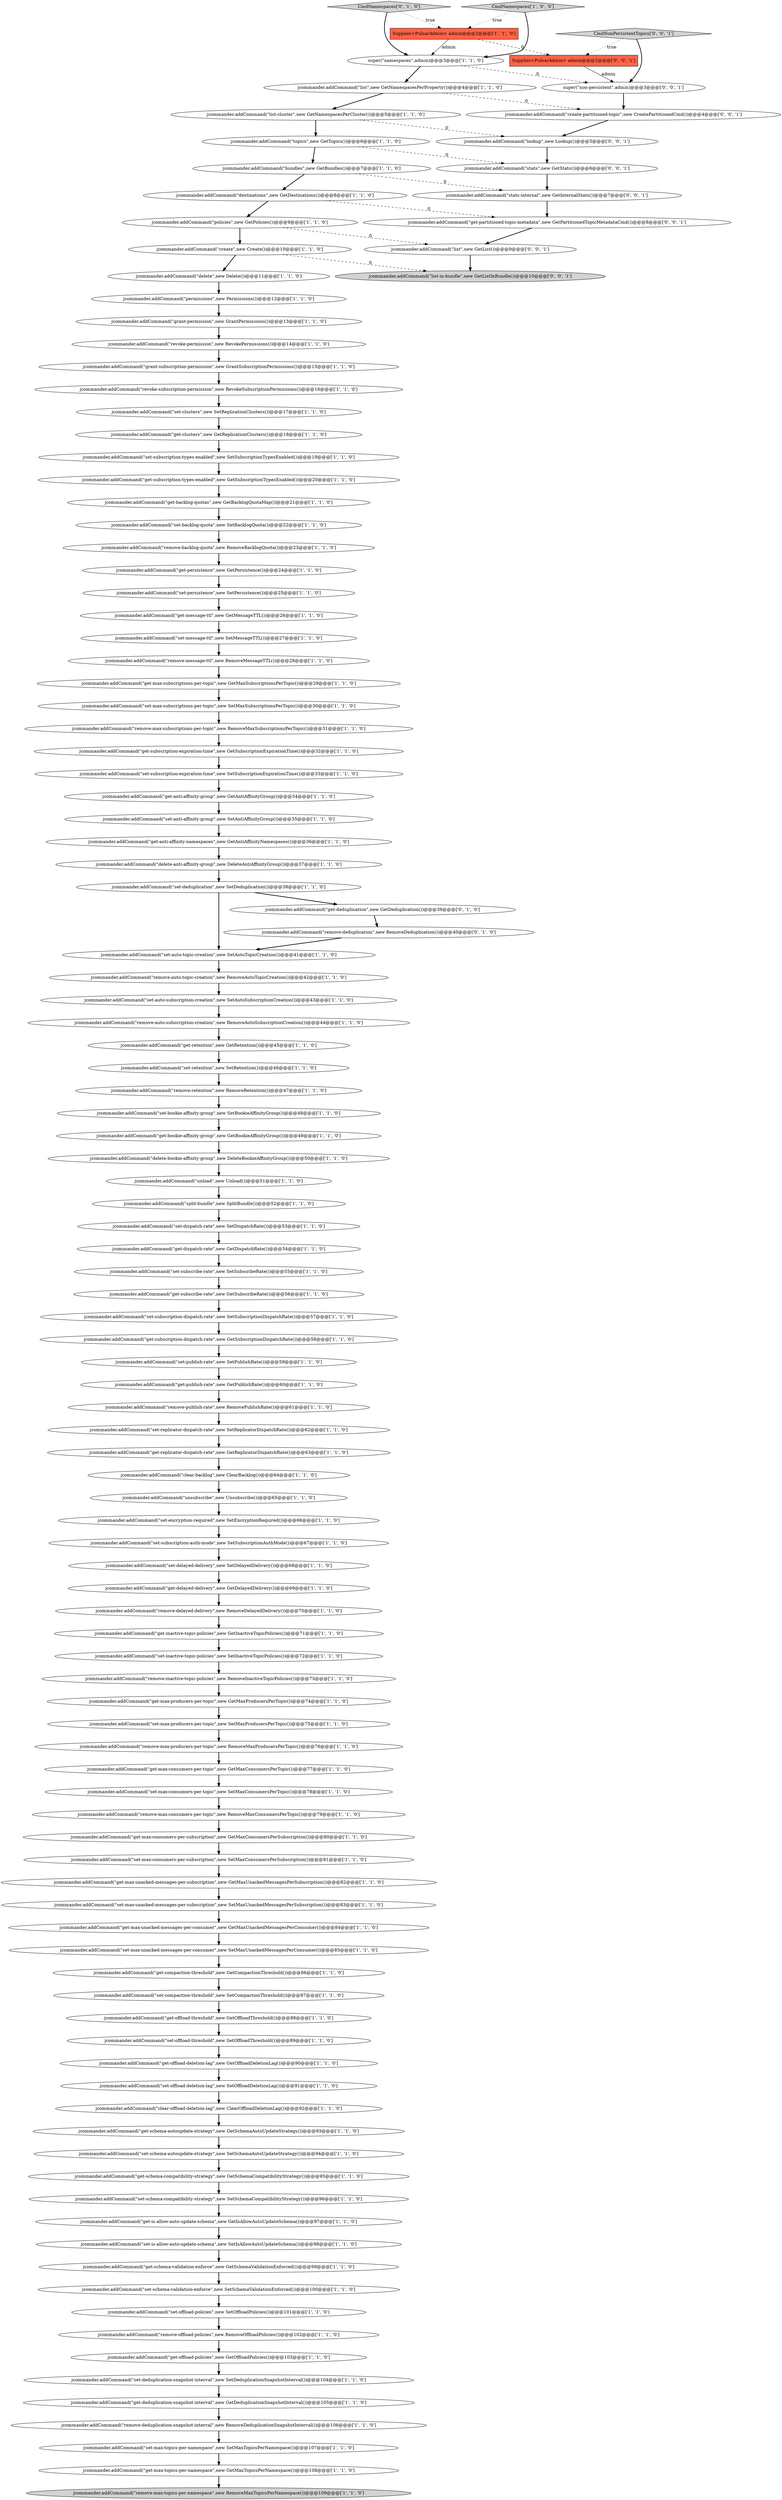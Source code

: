 digraph {
79 [style = filled, label = "jcommander.addCommand(\"set-dispatch-rate\",new SetDispatchRate())@@@53@@@['1', '1', '0']", fillcolor = white, shape = ellipse image = "AAA0AAABBB1BBB"];
21 [style = filled, label = "jcommander.addCommand(\"permissions\",new Permissions())@@@12@@@['1', '1', '0']", fillcolor = white, shape = ellipse image = "AAA0AAABBB1BBB"];
91 [style = filled, label = "jcommander.addCommand(\"get-max-unacked-messages-per-subscription\",new GetMaxUnackedMessagesPerSubscription())@@@82@@@['1', '1', '0']", fillcolor = white, shape = ellipse image = "AAA0AAABBB1BBB"];
74 [style = filled, label = "jcommander.addCommand(\"get-replicator-dispatch-rate\",new GetReplicatorDispatchRate())@@@63@@@['1', '1', '0']", fillcolor = white, shape = ellipse image = "AAA0AAABBB1BBB"];
75 [style = filled, label = "jcommander.addCommand(\"get-subscription-expiration-time\",new GetSubscriptionExpirationTime())@@@32@@@['1', '1', '0']", fillcolor = white, shape = ellipse image = "AAA0AAABBB1BBB"];
6 [style = filled, label = "jcommander.addCommand(\"set-max-topics-per-namespace\",new SetMaxTopicsPerNamespace())@@@107@@@['1', '1', '0']", fillcolor = white, shape = ellipse image = "AAA0AAABBB1BBB"];
82 [style = filled, label = "jcommander.addCommand(\"remove-offload-policies\",new RemoveOffloadPolicies())@@@102@@@['1', '1', '0']", fillcolor = white, shape = ellipse image = "AAA0AAABBB1BBB"];
20 [style = filled, label = "jcommander.addCommand(\"set-schema-compatibility-strategy\",new SetSchemaCompatibilityStrategy())@@@96@@@['1', '1', '0']", fillcolor = white, shape = ellipse image = "AAA0AAABBB1BBB"];
37 [style = filled, label = "jcommander.addCommand(\"delete\",new Delete())@@@11@@@['1', '1', '0']", fillcolor = white, shape = ellipse image = "AAA0AAABBB1BBB"];
27 [style = filled, label = "jcommander.addCommand(\"get-schema-autoupdate-strategy\",new GetSchemaAutoUpdateStrategy())@@@93@@@['1', '1', '0']", fillcolor = white, shape = ellipse image = "AAA0AAABBB1BBB"];
43 [style = filled, label = "jcommander.addCommand(\"set-schema-autoupdate-strategy\",new SetSchemaAutoUpdateStrategy())@@@94@@@['1', '1', '0']", fillcolor = white, shape = ellipse image = "AAA0AAABBB1BBB"];
55 [style = filled, label = "Supplier<PulsarAdmin> admin@@@2@@@['1', '1', '0']", fillcolor = tomato, shape = box image = "AAA0AAABBB1BBB"];
53 [style = filled, label = "jcommander.addCommand(\"topics\",new GetTopics())@@@6@@@['1', '1', '0']", fillcolor = white, shape = ellipse image = "AAA0AAABBB1BBB"];
49 [style = filled, label = "jcommander.addCommand(\"get-publish-rate\",new GetPublishRate())@@@60@@@['1', '1', '0']", fillcolor = white, shape = ellipse image = "AAA0AAABBB1BBB"];
18 [style = filled, label = "jcommander.addCommand(\"remove-max-subscriptions-per-topic\",new RemoveMaxSubscriptionsPerTopic())@@@31@@@['1', '1', '0']", fillcolor = white, shape = ellipse image = "AAA0AAABBB1BBB"];
69 [style = filled, label = "jcommander.addCommand(\"remove-retention\",new RemoveRetention())@@@47@@@['1', '1', '0']", fillcolor = white, shape = ellipse image = "AAA0AAABBB1BBB"];
66 [style = filled, label = "jcommander.addCommand(\"set-max-unacked-messages-per-consumer\",new SetMaxUnackedMessagesPerConsumer())@@@85@@@['1', '1', '0']", fillcolor = white, shape = ellipse image = "AAA0AAABBB1BBB"];
22 [style = filled, label = "jcommander.addCommand(\"set-inactive-topic-policies\",new SetInactiveTopicPolicies())@@@72@@@['1', '1', '0']", fillcolor = white, shape = ellipse image = "AAA0AAABBB1BBB"];
96 [style = filled, label = "jcommander.addCommand(\"grant-permission\",new GrantPermissions())@@@13@@@['1', '1', '0']", fillcolor = white, shape = ellipse image = "AAA0AAABBB1BBB"];
13 [style = filled, label = "jcommander.addCommand(\"set-subscribe-rate\",new SetSubscribeRate())@@@55@@@['1', '1', '0']", fillcolor = white, shape = ellipse image = "AAA0AAABBB1BBB"];
85 [style = filled, label = "jcommander.addCommand(\"list-cluster\",new GetNamespacesPerCluster())@@@5@@@['1', '1', '0']", fillcolor = white, shape = ellipse image = "AAA0AAABBB1BBB"];
42 [style = filled, label = "jcommander.addCommand(\"set-replicator-dispatch-rate\",new SetReplicatorDispatchRate())@@@62@@@['1', '1', '0']", fillcolor = white, shape = ellipse image = "AAA0AAABBB1BBB"];
63 [style = filled, label = "super(\"namespaces\",admin)@@@3@@@['1', '1', '0']", fillcolor = white, shape = ellipse image = "AAA0AAABBB1BBB"];
72 [style = filled, label = "jcommander.addCommand(\"get-retention\",new GetRetention())@@@45@@@['1', '1', '0']", fillcolor = white, shape = ellipse image = "AAA0AAABBB1BBB"];
83 [style = filled, label = "jcommander.addCommand(\"set-anti-affinity-group\",new SetAntiAffinityGroup())@@@35@@@['1', '1', '0']", fillcolor = white, shape = ellipse image = "AAA0AAABBB1BBB"];
24 [style = filled, label = "jcommander.addCommand(\"remove-delayed-delivery\",new RemoveDelayedDelivery())@@@70@@@['1', '1', '0']", fillcolor = white, shape = ellipse image = "AAA0AAABBB1BBB"];
0 [style = filled, label = "jcommander.addCommand(\"set-max-subscriptions-per-topic\",new SetMaxSubscriptionsPerTopic())@@@30@@@['1', '1', '0']", fillcolor = white, shape = ellipse image = "AAA0AAABBB1BBB"];
70 [style = filled, label = "jcommander.addCommand(\"get-deduplication-snapshot-interval\",new GetDeduplicationSnapshotInterval())@@@105@@@['1', '1', '0']", fillcolor = white, shape = ellipse image = "AAA0AAABBB1BBB"];
7 [style = filled, label = "jcommander.addCommand(\"get-backlog-quotas\",new GetBacklogQuotaMap())@@@21@@@['1', '1', '0']", fillcolor = white, shape = ellipse image = "AAA0AAABBB1BBB"];
76 [style = filled, label = "jcommander.addCommand(\"delete-anti-affinity-group\",new DeleteAntiAffinityGroup())@@@37@@@['1', '1', '0']", fillcolor = white, shape = ellipse image = "AAA0AAABBB1BBB"];
61 [style = filled, label = "jcommander.addCommand(\"revoke-permission\",new RevokePermissions())@@@14@@@['1', '1', '0']", fillcolor = white, shape = ellipse image = "AAA0AAABBB1BBB"];
30 [style = filled, label = "jcommander.addCommand(\"set-auto-topic-creation\",new SetAutoTopicCreation())@@@41@@@['1', '1', '0']", fillcolor = white, shape = ellipse image = "AAA0AAABBB1BBB"];
109 [style = filled, label = "CmdNamespaces['0', '1', '0']", fillcolor = lightgray, shape = diamond image = "AAA0AAABBB2BBB"];
19 [style = filled, label = "jcommander.addCommand(\"set-deduplication\",new SetDeduplication())@@@38@@@['1', '1', '0']", fillcolor = white, shape = ellipse image = "AAA0AAABBB1BBB"];
44 [style = filled, label = "jcommander.addCommand(\"get-message-ttl\",new GetMessageTTL())@@@26@@@['1', '1', '0']", fillcolor = white, shape = ellipse image = "AAA0AAABBB1BBB"];
2 [style = filled, label = "jcommander.addCommand(\"clear-offload-deletion-lag\",new ClearOffloadDeletionLag())@@@92@@@['1', '1', '0']", fillcolor = white, shape = ellipse image = "AAA0AAABBB1BBB"];
28 [style = filled, label = "jcommander.addCommand(\"get-offload-threshold\",new GetOffloadThreshold())@@@88@@@['1', '1', '0']", fillcolor = white, shape = ellipse image = "AAA0AAABBB1BBB"];
95 [style = filled, label = "jcommander.addCommand(\"set-retention\",new SetRetention())@@@46@@@['1', '1', '0']", fillcolor = white, shape = ellipse image = "AAA0AAABBB1BBB"];
98 [style = filled, label = "jcommander.addCommand(\"bundles\",new GetBundles())@@@7@@@['1', '1', '0']", fillcolor = white, shape = ellipse image = "AAA0AAABBB1BBB"];
71 [style = filled, label = "jcommander.addCommand(\"set-auto-subscription-creation\",new SetAutoSubscriptionCreation())@@@43@@@['1', '1', '0']", fillcolor = white, shape = ellipse image = "AAA0AAABBB1BBB"];
67 [style = filled, label = "jcommander.addCommand(\"remove-max-topics-per-namespace\",new RemoveMaxTopicsPerNamespace())@@@109@@@['1', '1', '0']", fillcolor = lightgray, shape = ellipse image = "AAA0AAABBB1BBB"];
104 [style = filled, label = "jcommander.addCommand(\"set-backlog-quota\",new SetBacklogQuota())@@@22@@@['1', '1', '0']", fillcolor = white, shape = ellipse image = "AAA0AAABBB1BBB"];
119 [style = filled, label = "jcommander.addCommand(\"stats\",new GetStats())@@@6@@@['0', '0', '1']", fillcolor = white, shape = ellipse image = "AAA0AAABBB3BBB"];
26 [style = filled, label = "jcommander.addCommand(\"set-subscription-types-enabled\",new SetSubscriptionTypesEnabled())@@@19@@@['1', '1', '0']", fillcolor = white, shape = ellipse image = "AAA0AAABBB1BBB"];
101 [style = filled, label = "jcommander.addCommand(\"set-subscription-dispatch-rate\",new SetSubscriptionDispatchRate())@@@57@@@['1', '1', '0']", fillcolor = white, shape = ellipse image = "AAA0AAABBB1BBB"];
25 [style = filled, label = "jcommander.addCommand(\"set-deduplication-snapshot-interval\",new SetDeduplicationSnapshotInterval())@@@104@@@['1', '1', '0']", fillcolor = white, shape = ellipse image = "AAA0AAABBB1BBB"];
41 [style = filled, label = "jcommander.addCommand(\"list\",new GetNamespacesPerProperty())@@@4@@@['1', '1', '0']", fillcolor = white, shape = ellipse image = "AAA0AAABBB1BBB"];
15 [style = filled, label = "jcommander.addCommand(\"set-offload-policies\",new SetOffloadPolicies())@@@101@@@['1', '1', '0']", fillcolor = white, shape = ellipse image = "AAA0AAABBB1BBB"];
68 [style = filled, label = "jcommander.addCommand(\"policies\",new GetPolicies())@@@9@@@['1', '1', '0']", fillcolor = white, shape = ellipse image = "AAA0AAABBB1BBB"];
87 [style = filled, label = "jcommander.addCommand(\"get-anti-affinity-namespaces\",new GetAntiAffinityNamespaces())@@@36@@@['1', '1', '0']", fillcolor = white, shape = ellipse image = "AAA0AAABBB1BBB"];
111 [style = filled, label = "CmdNonPersistentTopics['0', '0', '1']", fillcolor = lightgray, shape = diamond image = "AAA0AAABBB3BBB"];
17 [style = filled, label = "jcommander.addCommand(\"remove-max-consumers-per-topic\",new RemoveMaxConsumersPerTopic())@@@79@@@['1', '1', '0']", fillcolor = white, shape = ellipse image = "AAA0AAABBB1BBB"];
64 [style = filled, label = "jcommander.addCommand(\"unsubscribe\",new Unsubscribe())@@@65@@@['1', '1', '0']", fillcolor = white, shape = ellipse image = "AAA0AAABBB1BBB"];
113 [style = filled, label = "jcommander.addCommand(\"lookup\",new Lookup())@@@5@@@['0', '0', '1']", fillcolor = white, shape = ellipse image = "AAA0AAABBB3BBB"];
5 [style = filled, label = "jcommander.addCommand(\"get-max-subscriptions-per-topic\",new GetMaxSubscriptionsPerTopic())@@@29@@@['1', '1', '0']", fillcolor = white, shape = ellipse image = "AAA0AAABBB1BBB"];
52 [style = filled, label = "jcommander.addCommand(\"remove-max-producers-per-topic\",new RemoveMaxProducersPerTopic())@@@76@@@['1', '1', '0']", fillcolor = white, shape = ellipse image = "AAA0AAABBB1BBB"];
29 [style = filled, label = "jcommander.addCommand(\"set-subscription-auth-mode\",new SetSubscriptionAuthMode())@@@67@@@['1', '1', '0']", fillcolor = white, shape = ellipse image = "AAA0AAABBB1BBB"];
58 [style = filled, label = "jcommander.addCommand(\"get-anti-affinity-group\",new GetAntiAffinityGroup())@@@34@@@['1', '1', '0']", fillcolor = white, shape = ellipse image = "AAA0AAABBB1BBB"];
14 [style = filled, label = "jcommander.addCommand(\"remove-backlog-quota\",new RemoveBacklogQuota())@@@23@@@['1', '1', '0']", fillcolor = white, shape = ellipse image = "AAA0AAABBB1BBB"];
57 [style = filled, label = "jcommander.addCommand(\"set-schema-validation-enforce\",new SetSchemaValidationEnforced())@@@100@@@['1', '1', '0']", fillcolor = white, shape = ellipse image = "AAA0AAABBB1BBB"];
65 [style = filled, label = "jcommander.addCommand(\"set-persistence\",new SetPersistence())@@@25@@@['1', '1', '0']", fillcolor = white, shape = ellipse image = "AAA0AAABBB1BBB"];
110 [style = filled, label = "jcommander.addCommand(\"list\",new GetList())@@@9@@@['0', '0', '1']", fillcolor = white, shape = ellipse image = "AAA0AAABBB3BBB"];
100 [style = filled, label = "jcommander.addCommand(\"get-max-consumers-per-topic\",new GetMaxConsumersPerTopic())@@@77@@@['1', '1', '0']", fillcolor = white, shape = ellipse image = "AAA0AAABBB1BBB"];
47 [style = filled, label = "jcommander.addCommand(\"get-offload-deletion-lag\",new GetOffloadDeletionLag())@@@90@@@['1', '1', '0']", fillcolor = white, shape = ellipse image = "AAA0AAABBB1BBB"];
99 [style = filled, label = "jcommander.addCommand(\"get-subscribe-rate\",new GetSubscribeRate())@@@56@@@['1', '1', '0']", fillcolor = white, shape = ellipse image = "AAA0AAABBB1BBB"];
35 [style = filled, label = "jcommander.addCommand(\"get-subscription-dispatch-rate\",new GetSubscriptionDispatchRate())@@@58@@@['1', '1', '0']", fillcolor = white, shape = ellipse image = "AAA0AAABBB1BBB"];
93 [style = filled, label = "jcommander.addCommand(\"split-bundle\",new SplitBundle())@@@52@@@['1', '1', '0']", fillcolor = white, shape = ellipse image = "AAA0AAABBB1BBB"];
105 [style = filled, label = "jcommander.addCommand(\"get-inactive-topic-policies\",new GetInactiveTopicPolicies())@@@71@@@['1', '1', '0']", fillcolor = white, shape = ellipse image = "AAA0AAABBB1BBB"];
16 [style = filled, label = "jcommander.addCommand(\"set-max-consumers-per-subscription\",new SetMaxConsumersPerSubscription())@@@81@@@['1', '1', '0']", fillcolor = white, shape = ellipse image = "AAA0AAABBB1BBB"];
115 [style = filled, label = "jcommander.addCommand(\"get-partitioned-topic-metadata\",new GetPartitionedTopicMetadataCmd())@@@8@@@['0', '0', '1']", fillcolor = white, shape = ellipse image = "AAA0AAABBB3BBB"];
73 [style = filled, label = "jcommander.addCommand(\"set-delayed-delivery\",new SetDelayedDelivery())@@@68@@@['1', '1', '0']", fillcolor = white, shape = ellipse image = "AAA0AAABBB1BBB"];
62 [style = filled, label = "jcommander.addCommand(\"get-max-producers-per-topic\",new GetMaxProducersPerTopic())@@@74@@@['1', '1', '0']", fillcolor = white, shape = ellipse image = "AAA0AAABBB1BBB"];
90 [style = filled, label = "jcommander.addCommand(\"set-encryption-required\",new SetEncryptionRequired())@@@66@@@['1', '1', '0']", fillcolor = white, shape = ellipse image = "AAA0AAABBB1BBB"];
1 [style = filled, label = "jcommander.addCommand(\"get-subscription-types-enabled\",new GetSubscriptionTypesEnabled())@@@20@@@['1', '1', '0']", fillcolor = white, shape = ellipse image = "AAA0AAABBB1BBB"];
36 [style = filled, label = "jcommander.addCommand(\"get-offload-policies\",new GetOffloadPolicies())@@@103@@@['1', '1', '0']", fillcolor = white, shape = ellipse image = "AAA0AAABBB1BBB"];
56 [style = filled, label = "jcommander.addCommand(\"create\",new Create())@@@10@@@['1', '1', '0']", fillcolor = white, shape = ellipse image = "AAA0AAABBB1BBB"];
45 [style = filled, label = "jcommander.addCommand(\"set-message-ttl\",new SetMessageTTL())@@@27@@@['1', '1', '0']", fillcolor = white, shape = ellipse image = "AAA0AAABBB1BBB"];
39 [style = filled, label = "jcommander.addCommand(\"get-schema-compatibility-strategy\",new GetSchemaCompatibilityStrategy())@@@95@@@['1', '1', '0']", fillcolor = white, shape = ellipse image = "AAA0AAABBB1BBB"];
60 [style = filled, label = "jcommander.addCommand(\"remove-auto-topic-creation\",new RemoveAutoTopicCreation())@@@42@@@['1', '1', '0']", fillcolor = white, shape = ellipse image = "AAA0AAABBB1BBB"];
81 [style = filled, label = "jcommander.addCommand(\"grant-subscription-permission\",new GrantSubscriptionPermissions())@@@15@@@['1', '1', '0']", fillcolor = white, shape = ellipse image = "AAA0AAABBB1BBB"];
94 [style = filled, label = "jcommander.addCommand(\"set-is-allow-auto-update-schema\",new SetIsAllowAutoUpdateSchema())@@@98@@@['1', '1', '0']", fillcolor = white, shape = ellipse image = "AAA0AAABBB1BBB"];
102 [style = filled, label = "jcommander.addCommand(\"get-is-allow-auto-update-schema\",new GetIsAllowAutoUpdateSchema())@@@97@@@['1', '1', '0']", fillcolor = white, shape = ellipse image = "AAA0AAABBB1BBB"];
9 [style = filled, label = "jcommander.addCommand(\"set-max-unacked-messages-per-subscription\",new SetMaxUnackedMessagesPerSubscription())@@@83@@@['1', '1', '0']", fillcolor = white, shape = ellipse image = "AAA0AAABBB1BBB"];
38 [style = filled, label = "jcommander.addCommand(\"remove-deduplication-snapshot-interval\",new RemoveDeduplicationSnapshotInterval())@@@106@@@['1', '1', '0']", fillcolor = white, shape = ellipse image = "AAA0AAABBB1BBB"];
92 [style = filled, label = "jcommander.addCommand(\"get-persistence\",new GetPersistence())@@@24@@@['1', '1', '0']", fillcolor = white, shape = ellipse image = "AAA0AAABBB1BBB"];
88 [style = filled, label = "jcommander.addCommand(\"get-bookie-affinity-group\",new GetBookieAffinityGroup())@@@49@@@['1', '1', '0']", fillcolor = white, shape = ellipse image = "AAA0AAABBB1BBB"];
78 [style = filled, label = "jcommander.addCommand(\"remove-publish-rate\",new RemovePublishRate())@@@61@@@['1', '1', '0']", fillcolor = white, shape = ellipse image = "AAA0AAABBB1BBB"];
50 [style = filled, label = "jcommander.addCommand(\"remove-message-ttl\",new RemoveMessageTTL())@@@28@@@['1', '1', '0']", fillcolor = white, shape = ellipse image = "AAA0AAABBB1BBB"];
40 [style = filled, label = "jcommander.addCommand(\"get-schema-validation-enforce\",new GetSchemaValidationEnforced())@@@99@@@['1', '1', '0']", fillcolor = white, shape = ellipse image = "AAA0AAABBB1BBB"];
51 [style = filled, label = "jcommander.addCommand(\"set-publish-rate\",new SetPublishRate())@@@59@@@['1', '1', '0']", fillcolor = white, shape = ellipse image = "AAA0AAABBB1BBB"];
97 [style = filled, label = "jcommander.addCommand(\"get-delayed-delivery\",new GetDelayedDelivery())@@@69@@@['1', '1', '0']", fillcolor = white, shape = ellipse image = "AAA0AAABBB1BBB"];
54 [style = filled, label = "jcommander.addCommand(\"get-max-unacked-messages-per-consumer\",new GetMaxUnackedMessagesPerConsumer())@@@84@@@['1', '1', '0']", fillcolor = white, shape = ellipse image = "AAA0AAABBB1BBB"];
114 [style = filled, label = "Supplier<PulsarAdmin> admin@@@2@@@['0', '0', '1']", fillcolor = tomato, shape = box image = "AAA0AAABBB3BBB"];
46 [style = filled, label = "jcommander.addCommand(\"clear-backlog\",new ClearBacklog())@@@64@@@['1', '1', '0']", fillcolor = white, shape = ellipse image = "AAA0AAABBB1BBB"];
80 [style = filled, label = "CmdNamespaces['1', '0', '0']", fillcolor = lightgray, shape = diamond image = "AAA0AAABBB1BBB"];
117 [style = filled, label = "jcommander.addCommand(\"stats-internal\",new GetInternalStats())@@@7@@@['0', '0', '1']", fillcolor = white, shape = ellipse image = "AAA0AAABBB3BBB"];
31 [style = filled, label = "jcommander.addCommand(\"set-max-consumers-per-topic\",new SetMaxConsumersPerTopic())@@@78@@@['1', '1', '0']", fillcolor = white, shape = ellipse image = "AAA0AAABBB1BBB"];
3 [style = filled, label = "jcommander.addCommand(\"get-max-topics-per-namespace\",new GetMaxTopicsPerNamespace())@@@108@@@['1', '1', '0']", fillcolor = white, shape = ellipse image = "AAA0AAABBB1BBB"];
116 [style = filled, label = "jcommander.addCommand(\"create-partitioned-topic\",new CreatePartitionedCmd())@@@4@@@['0', '0', '1']", fillcolor = white, shape = ellipse image = "AAA0AAABBB3BBB"];
33 [style = filled, label = "jcommander.addCommand(\"revoke-subscription-permission\",new RevokeSubscriptionPermissions())@@@16@@@['1', '1', '0']", fillcolor = white, shape = ellipse image = "AAA0AAABBB1BBB"];
34 [style = filled, label = "jcommander.addCommand(\"set-offload-threshold\",new SetOffloadThreshold())@@@89@@@['1', '1', '0']", fillcolor = white, shape = ellipse image = "AAA0AAABBB1BBB"];
59 [style = filled, label = "jcommander.addCommand(\"delete-bookie-affinity-group\",new DeleteBookieAffinityGroup())@@@50@@@['1', '1', '0']", fillcolor = white, shape = ellipse image = "AAA0AAABBB1BBB"];
84 [style = filled, label = "jcommander.addCommand(\"get-max-consumers-per-subscription\",new GetMaxConsumersPerSubscription())@@@80@@@['1', '1', '0']", fillcolor = white, shape = ellipse image = "AAA0AAABBB1BBB"];
11 [style = filled, label = "jcommander.addCommand(\"unload\",new Unload())@@@51@@@['1', '1', '0']", fillcolor = white, shape = ellipse image = "AAA0AAABBB1BBB"];
8 [style = filled, label = "jcommander.addCommand(\"get-clusters\",new GetReplicationClusters())@@@18@@@['1', '1', '0']", fillcolor = white, shape = ellipse image = "AAA0AAABBB1BBB"];
106 [style = filled, label = "jcommander.addCommand(\"set-max-producers-per-topic\",new SetMaxProducersPerTopic())@@@75@@@['1', '1', '0']", fillcolor = white, shape = ellipse image = "AAA0AAABBB1BBB"];
103 [style = filled, label = "jcommander.addCommand(\"remove-auto-subscription-creation\",new RemoveAutoSubscriptionCreation())@@@44@@@['1', '1', '0']", fillcolor = white, shape = ellipse image = "AAA0AAABBB1BBB"];
112 [style = filled, label = "super(\"non-persistent\",admin)@@@3@@@['0', '0', '1']", fillcolor = white, shape = ellipse image = "AAA0AAABBB3BBB"];
118 [style = filled, label = "jcommander.addCommand(\"list-in-bundle\",new GetListInBundle())@@@10@@@['0', '0', '1']", fillcolor = lightgray, shape = ellipse image = "AAA0AAABBB3BBB"];
107 [style = filled, label = "jcommander.addCommand(\"remove-deduplication\",new RemoveDeduplication())@@@40@@@['0', '1', '0']", fillcolor = white, shape = ellipse image = "AAA1AAABBB2BBB"];
10 [style = filled, label = "jcommander.addCommand(\"set-bookie-affinity-group\",new SetBookieAffinityGroup())@@@48@@@['1', '1', '0']", fillcolor = white, shape = ellipse image = "AAA0AAABBB1BBB"];
12 [style = filled, label = "jcommander.addCommand(\"remove-inactive-topic-policies\",new RemoveInactiveTopicPolicies())@@@73@@@['1', '1', '0']", fillcolor = white, shape = ellipse image = "AAA0AAABBB1BBB"];
86 [style = filled, label = "jcommander.addCommand(\"set-subscription-expiration-time\",new SetSubscriptionExpirationTime())@@@33@@@['1', '1', '0']", fillcolor = white, shape = ellipse image = "AAA0AAABBB1BBB"];
32 [style = filled, label = "jcommander.addCommand(\"destinations\",new GetDestinations())@@@8@@@['1', '1', '0']", fillcolor = white, shape = ellipse image = "AAA0AAABBB1BBB"];
108 [style = filled, label = "jcommander.addCommand(\"get-deduplication\",new GetDeduplication())@@@39@@@['0', '1', '0']", fillcolor = white, shape = ellipse image = "AAA1AAABBB2BBB"];
77 [style = filled, label = "jcommander.addCommand(\"set-compaction-threshold\",new SetCompactionThreshold())@@@87@@@['1', '1', '0']", fillcolor = white, shape = ellipse image = "AAA0AAABBB1BBB"];
89 [style = filled, label = "jcommander.addCommand(\"get-dispatch-rate\",new GetDispatchRate())@@@54@@@['1', '1', '0']", fillcolor = white, shape = ellipse image = "AAA0AAABBB1BBB"];
48 [style = filled, label = "jcommander.addCommand(\"set-offload-deletion-lag\",new SetOffloadDeletionLag())@@@91@@@['1', '1', '0']", fillcolor = white, shape = ellipse image = "AAA0AAABBB1BBB"];
4 [style = filled, label = "jcommander.addCommand(\"get-compaction-threshold\",new GetCompactionThreshold())@@@86@@@['1', '1', '0']", fillcolor = white, shape = ellipse image = "AAA0AAABBB1BBB"];
23 [style = filled, label = "jcommander.addCommand(\"set-clusters\",new SetReplicationClusters())@@@17@@@['1', '1', '0']", fillcolor = white, shape = ellipse image = "AAA0AAABBB1BBB"];
40->57 [style = bold, label=""];
49->78 [style = bold, label=""];
38->6 [style = bold, label=""];
74->46 [style = bold, label=""];
32->68 [style = bold, label=""];
115->110 [style = bold, label=""];
3->67 [style = bold, label=""];
119->117 [style = bold, label=""];
63->112 [style = dashed, label="0"];
75->86 [style = bold, label=""];
43->39 [style = bold, label=""];
107->30 [style = bold, label=""];
73->97 [style = bold, label=""];
28->34 [style = bold, label=""];
33->23 [style = bold, label=""];
20->102 [style = bold, label=""];
35->51 [style = bold, label=""];
101->35 [style = bold, label=""];
51->49 [style = bold, label=""];
117->115 [style = bold, label=""];
116->113 [style = bold, label=""];
94->40 [style = bold, label=""];
55->114 [style = dashed, label="0"];
30->60 [style = bold, label=""];
88->59 [style = bold, label=""];
85->113 [style = dashed, label="0"];
61->81 [style = bold, label=""];
86->58 [style = bold, label=""];
18->75 [style = bold, label=""];
78->42 [style = bold, label=""];
68->56 [style = bold, label=""];
106->52 [style = bold, label=""];
8->26 [style = bold, label=""];
105->22 [style = bold, label=""];
98->117 [style = dashed, label="0"];
95->69 [style = bold, label=""];
65->44 [style = bold, label=""];
84->16 [style = bold, label=""];
57->15 [style = bold, label=""];
85->53 [style = bold, label=""];
110->118 [style = bold, label=""];
37->21 [style = bold, label=""];
56->37 [style = bold, label=""];
53->98 [style = bold, label=""];
31->17 [style = bold, label=""];
19->108 [style = bold, label=""];
60->71 [style = bold, label=""];
26->1 [style = bold, label=""];
4->77 [style = bold, label=""];
109->63 [style = bold, label=""];
13->99 [style = bold, label=""];
80->63 [style = bold, label=""];
41->85 [style = bold, label=""];
2->27 [style = bold, label=""];
77->28 [style = bold, label=""];
81->33 [style = bold, label=""];
58->83 [style = bold, label=""];
54->66 [style = bold, label=""];
50->5 [style = bold, label=""];
103->72 [style = bold, label=""];
69->10 [style = bold, label=""];
96->61 [style = bold, label=""];
113->119 [style = bold, label=""];
55->63 [style = solid, label="admin"];
16->91 [style = bold, label=""];
109->55 [style = dotted, label="true"];
42->74 [style = bold, label=""];
53->119 [style = dashed, label="0"];
64->90 [style = bold, label=""];
11->93 [style = bold, label=""];
12->62 [style = bold, label=""];
52->100 [style = bold, label=""];
83->87 [style = bold, label=""];
92->65 [style = bold, label=""];
97->24 [style = bold, label=""];
47->48 [style = bold, label=""];
111->114 [style = dotted, label="true"];
100->31 [style = bold, label=""];
32->115 [style = dashed, label="0"];
70->38 [style = bold, label=""];
80->55 [style = dotted, label="true"];
6->3 [style = bold, label=""];
66->4 [style = bold, label=""];
114->112 [style = solid, label="admin"];
56->118 [style = dashed, label="0"];
1->7 [style = bold, label=""];
22->12 [style = bold, label=""];
45->50 [style = bold, label=""];
48->2 [style = bold, label=""];
29->73 [style = bold, label=""];
14->92 [style = bold, label=""];
21->96 [style = bold, label=""];
93->79 [style = bold, label=""];
34->47 [style = bold, label=""];
19->30 [style = bold, label=""];
39->20 [style = bold, label=""];
72->95 [style = bold, label=""];
17->84 [style = bold, label=""];
7->104 [style = bold, label=""];
44->45 [style = bold, label=""];
41->116 [style = dashed, label="0"];
104->14 [style = bold, label=""];
82->36 [style = bold, label=""];
46->64 [style = bold, label=""];
108->107 [style = bold, label=""];
62->106 [style = bold, label=""];
87->76 [style = bold, label=""];
5->0 [style = bold, label=""];
98->32 [style = bold, label=""];
76->19 [style = bold, label=""];
15->82 [style = bold, label=""];
23->8 [style = bold, label=""];
90->29 [style = bold, label=""];
59->11 [style = bold, label=""];
89->13 [style = bold, label=""];
24->105 [style = bold, label=""];
27->43 [style = bold, label=""];
10->88 [style = bold, label=""];
79->89 [style = bold, label=""];
102->94 [style = bold, label=""];
112->116 [style = bold, label=""];
71->103 [style = bold, label=""];
68->110 [style = dashed, label="0"];
99->101 [style = bold, label=""];
9->54 [style = bold, label=""];
111->112 [style = bold, label=""];
0->18 [style = bold, label=""];
91->9 [style = bold, label=""];
63->41 [style = bold, label=""];
25->70 [style = bold, label=""];
36->25 [style = bold, label=""];
}
